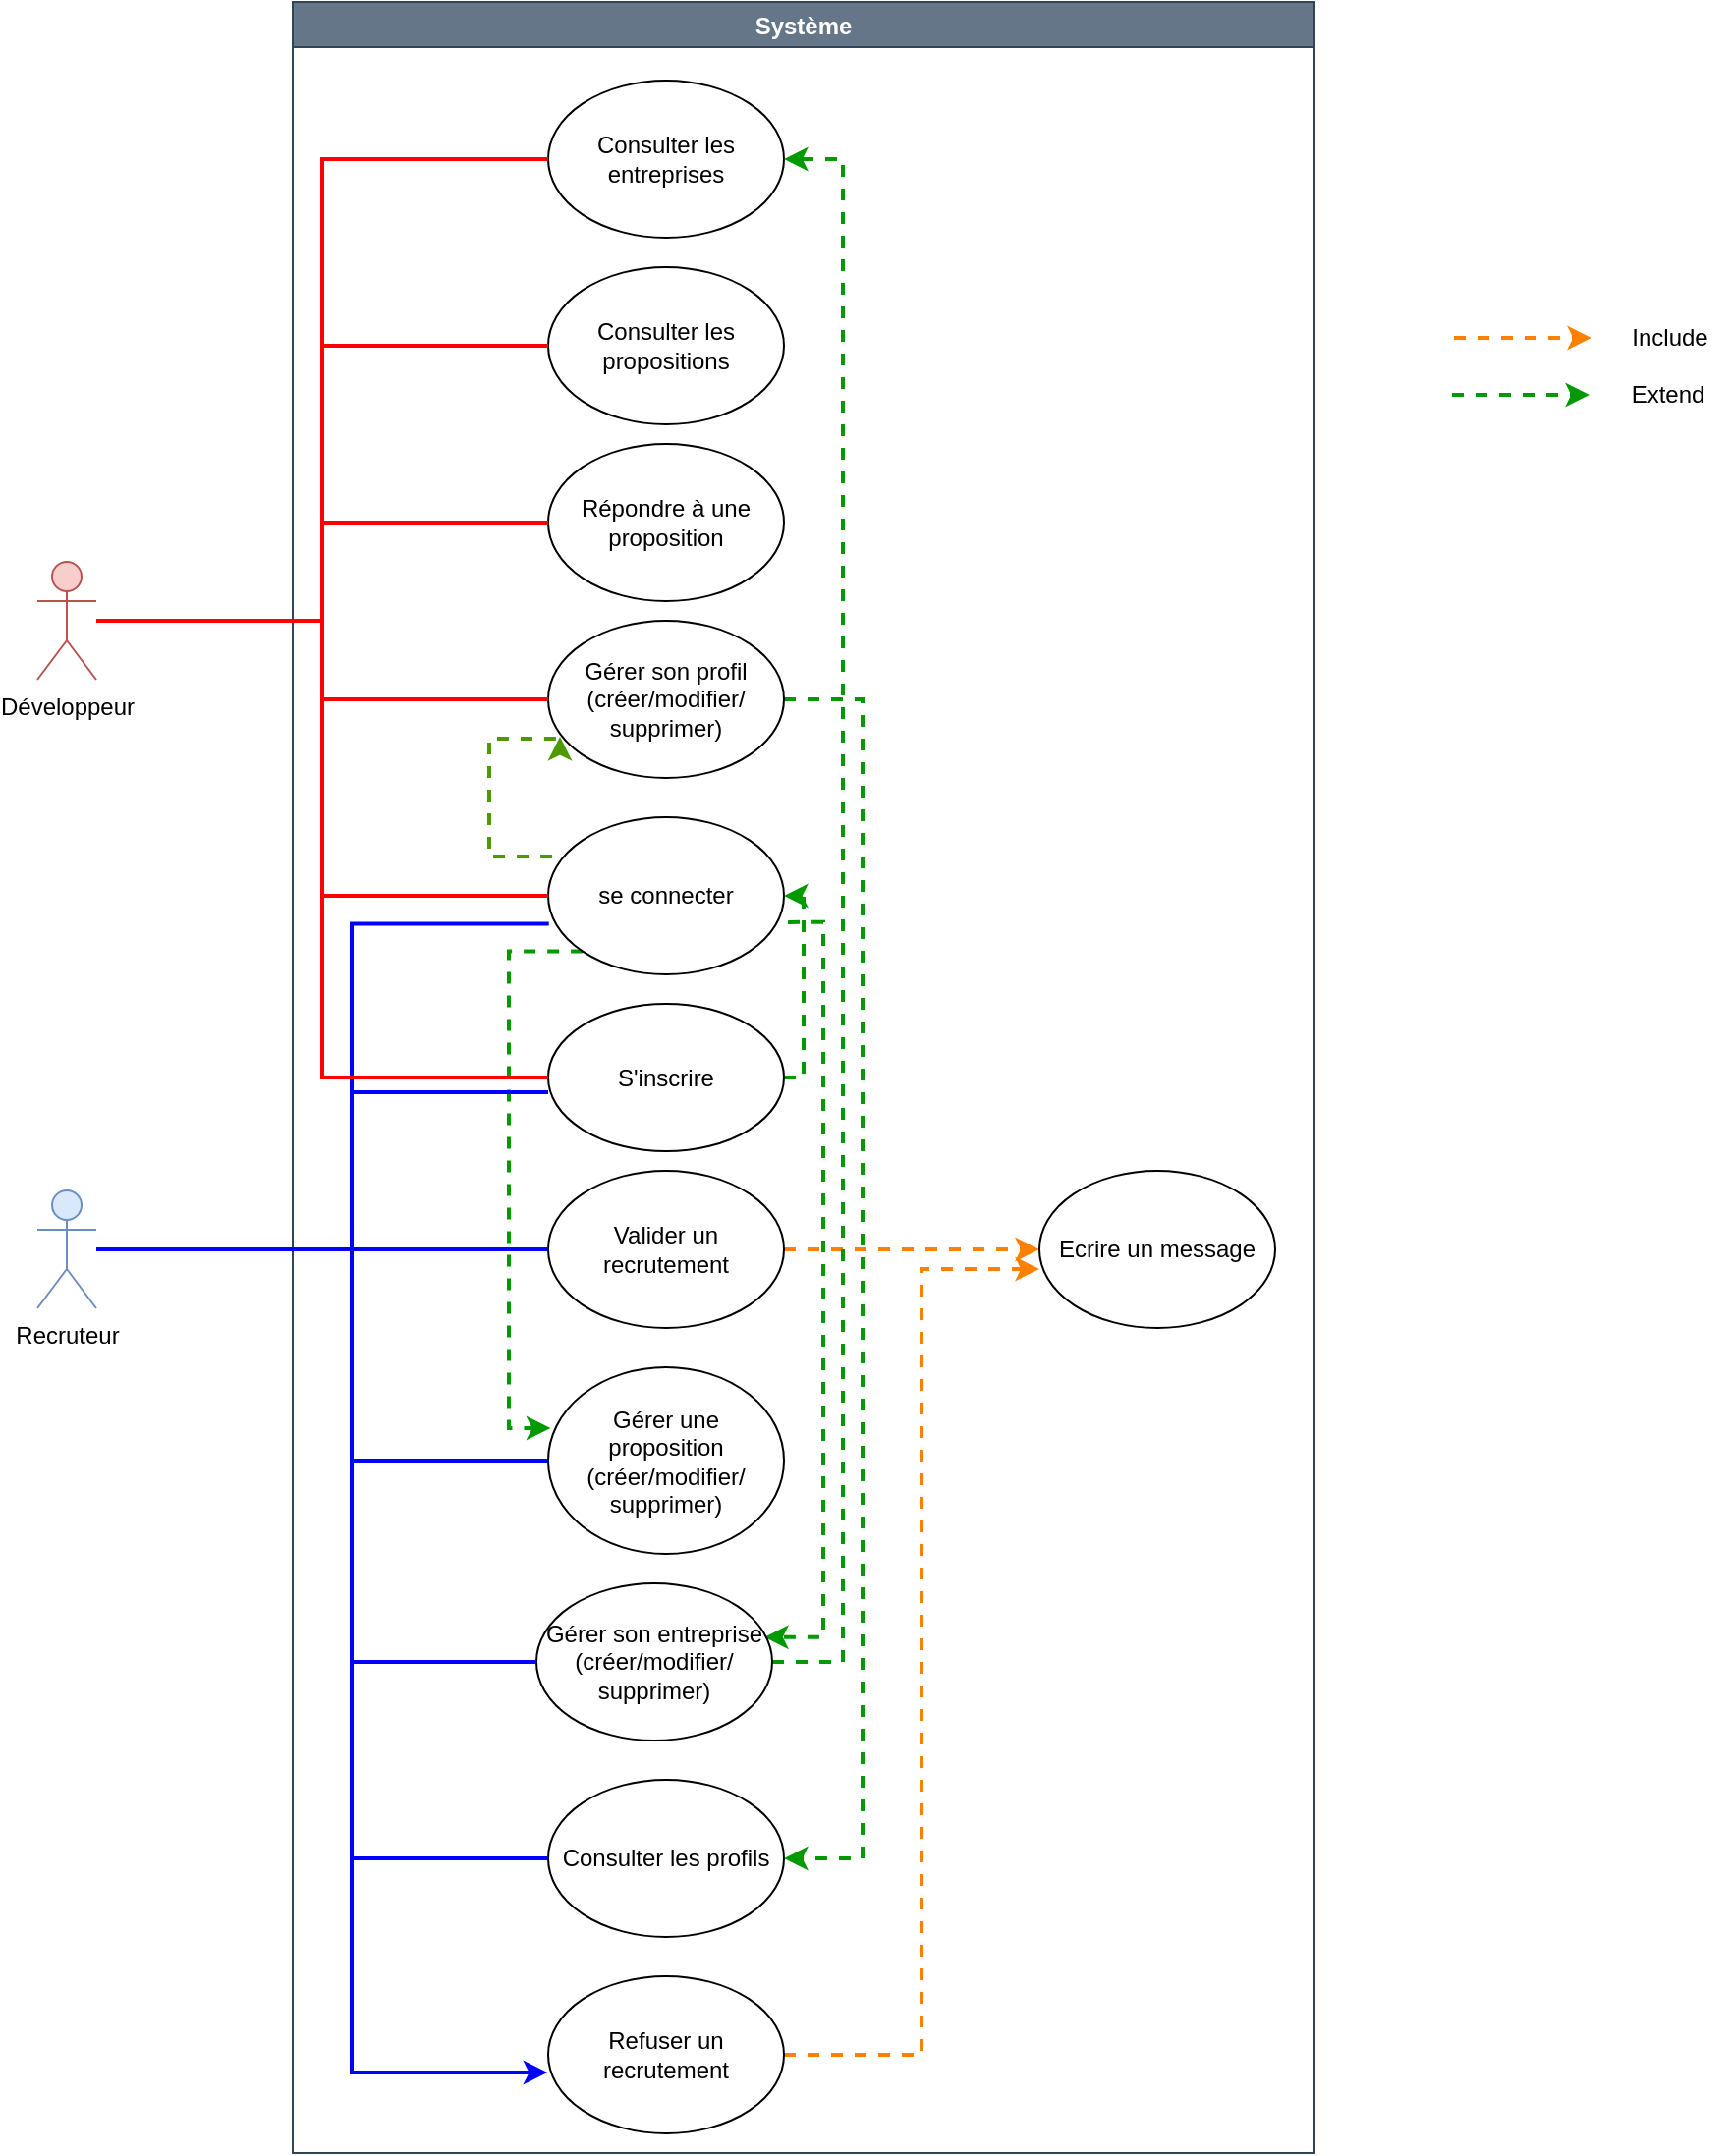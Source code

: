 <mxfile version="17.4.6" type="github">
  <diagram id="f9bO8bD8_3tNC-7nvVMG" name="Page-1">
    <mxGraphModel dx="1490" dy="581" grid="1" gridSize="10" guides="1" tooltips="1" connect="1" arrows="1" fold="1" page="1" pageScale="1" pageWidth="1169" pageHeight="1654" math="0" shadow="0">
      <root>
        <mxCell id="0" />
        <mxCell id="1" parent="0" />
        <mxCell id="xalwO71q9SZK32bKhefd-1" value="Système" style="swimlane;fillColor=#647687;fontColor=#ffffff;strokeColor=#314354;" parent="1" vertex="1">
          <mxGeometry x="230" y="65" width="520" height="1095" as="geometry" />
        </mxCell>
        <mxCell id="xalwO71q9SZK32bKhefd-2" value="Consulter les entreprises" style="ellipse;whiteSpace=wrap;html=1;" parent="xalwO71q9SZK32bKhefd-1" vertex="1">
          <mxGeometry x="130" y="40" width="120" height="80" as="geometry" />
        </mxCell>
        <mxCell id="xalwO71q9SZK32bKhefd-4" value="Répondre à une proposition" style="ellipse;whiteSpace=wrap;html=1;" parent="xalwO71q9SZK32bKhefd-1" vertex="1">
          <mxGeometry x="130" y="225" width="120" height="80" as="geometry" />
        </mxCell>
        <mxCell id="xalwO71q9SZK32bKhefd-5" style="edgeStyle=orthogonalEdgeStyle;rounded=0;orthogonalLoop=1;jettySize=auto;html=1;entryX=0.01;entryY=0.326;entryDx=0;entryDy=0;dashed=1;startArrow=none;startFill=0;endArrow=classic;endFill=1;strokeColor=#009900;strokeWidth=2;exitX=0;exitY=1;exitDx=0;exitDy=0;entryPerimeter=0;" parent="xalwO71q9SZK32bKhefd-1" source="xalwO71q9SZK32bKhefd-9" target="xalwO71q9SZK32bKhefd-6" edge="1">
          <mxGeometry relative="1" as="geometry">
            <Array as="points">
              <mxPoint x="110" y="483" />
              <mxPoint x="110" y="726" />
            </Array>
          </mxGeometry>
        </mxCell>
        <mxCell id="xalwO71q9SZK32bKhefd-6" value="Gérer une &lt;br&gt;proposition (créer/modifier/&lt;br&gt;supprimer)" style="ellipse;whiteSpace=wrap;html=1;" parent="xalwO71q9SZK32bKhefd-1" vertex="1">
          <mxGeometry x="130" y="695" width="120" height="95" as="geometry" />
        </mxCell>
        <mxCell id="xalwO71q9SZK32bKhefd-7" value="Consulter les profils" style="ellipse;whiteSpace=wrap;html=1;" parent="xalwO71q9SZK32bKhefd-1" vertex="1">
          <mxGeometry x="130" y="905" width="120" height="80" as="geometry" />
        </mxCell>
        <mxCell id="xalwO71q9SZK32bKhefd-8" style="edgeStyle=orthogonalEdgeStyle;rounded=0;orthogonalLoop=1;jettySize=auto;html=1;entryX=0.05;entryY=0.737;entryDx=0;entryDy=0;entryPerimeter=0;dashed=1;startArrow=none;startFill=0;endArrow=classic;endFill=1;strokeColor=#4D9900;strokeWidth=2;exitX=0.017;exitY=0.25;exitDx=0;exitDy=0;exitPerimeter=0;" parent="xalwO71q9SZK32bKhefd-1" source="xalwO71q9SZK32bKhefd-9" target="xalwO71q9SZK32bKhefd-16" edge="1">
          <mxGeometry relative="1" as="geometry">
            <Array as="points">
              <mxPoint x="100" y="435" />
              <mxPoint x="100" y="375" />
            </Array>
          </mxGeometry>
        </mxCell>
        <mxCell id="xalwO71q9SZK32bKhefd-9" value="se connecter" style="ellipse;whiteSpace=wrap;html=1;" parent="xalwO71q9SZK32bKhefd-1" vertex="1">
          <mxGeometry x="130" y="415" width="120" height="80" as="geometry" />
        </mxCell>
        <mxCell id="xalwO71q9SZK32bKhefd-10" style="edgeStyle=orthogonalEdgeStyle;rounded=0;orthogonalLoop=1;jettySize=auto;html=1;entryX=1;entryY=0.5;entryDx=0;entryDy=0;endArrow=classic;endFill=1;strokeColor=#009900;strokeWidth=2;exitX=1;exitY=0.5;exitDx=0;exitDy=0;dashed=1;" parent="xalwO71q9SZK32bKhefd-1" source="xalwO71q9SZK32bKhefd-11" target="xalwO71q9SZK32bKhefd-9" edge="1">
          <mxGeometry relative="1" as="geometry">
            <Array as="points">
              <mxPoint x="260" y="548" />
              <mxPoint x="260" y="455" />
            </Array>
          </mxGeometry>
        </mxCell>
        <mxCell id="xalwO71q9SZK32bKhefd-11" value="S&#39;inscrire" style="ellipse;whiteSpace=wrap;html=1;" parent="xalwO71q9SZK32bKhefd-1" vertex="1">
          <mxGeometry x="130" y="510" width="120" height="75" as="geometry" />
        </mxCell>
        <mxCell id="-RIVANu8tJtZHNl3kSJt-11" style="edgeStyle=orthogonalEdgeStyle;rounded=0;orthogonalLoop=1;jettySize=auto;html=1;entryX=0;entryY=0.5;entryDx=0;entryDy=0;dashed=1;strokeColor=#FF8000;strokeWidth=2;" edge="1" parent="xalwO71q9SZK32bKhefd-1" source="xalwO71q9SZK32bKhefd-14" target="-RIVANu8tJtZHNl3kSJt-10">
          <mxGeometry relative="1" as="geometry" />
        </mxCell>
        <mxCell id="xalwO71q9SZK32bKhefd-14" value="Valider un recrutement" style="ellipse;whiteSpace=wrap;html=1;" parent="xalwO71q9SZK32bKhefd-1" vertex="1">
          <mxGeometry x="130" y="595" width="120" height="80" as="geometry" />
        </mxCell>
        <mxCell id="xalwO71q9SZK32bKhefd-15" style="edgeStyle=orthogonalEdgeStyle;rounded=0;orthogonalLoop=1;jettySize=auto;html=1;exitX=1;exitY=0.5;exitDx=0;exitDy=0;entryX=1;entryY=0.5;entryDx=0;entryDy=0;dashed=1;startArrow=none;startFill=0;endArrow=classic;endFill=1;strokeColor=#009900;strokeWidth=2;" parent="xalwO71q9SZK32bKhefd-1" source="xalwO71q9SZK32bKhefd-16" target="xalwO71q9SZK32bKhefd-7" edge="1">
          <mxGeometry relative="1" as="geometry">
            <Array as="points">
              <mxPoint x="290" y="355" />
              <mxPoint x="290" y="945" />
            </Array>
          </mxGeometry>
        </mxCell>
        <mxCell id="xalwO71q9SZK32bKhefd-16" value="Gérer son profil&lt;br&gt;(créer/modifier/&lt;br&gt;supprimer)" style="ellipse;whiteSpace=wrap;html=1;" parent="xalwO71q9SZK32bKhefd-1" vertex="1">
          <mxGeometry x="130" y="315" width="120" height="80" as="geometry" />
        </mxCell>
        <mxCell id="xalwO71q9SZK32bKhefd-17" style="edgeStyle=orthogonalEdgeStyle;rounded=0;orthogonalLoop=1;jettySize=auto;html=1;entryX=1;entryY=0.5;entryDx=0;entryDy=0;startArrow=none;startFill=0;endArrow=classic;endFill=1;strokeColor=#009900;strokeWidth=2;dashed=1;" parent="xalwO71q9SZK32bKhefd-1" source="xalwO71q9SZK32bKhefd-19" target="xalwO71q9SZK32bKhefd-2" edge="1">
          <mxGeometry relative="1" as="geometry">
            <Array as="points">
              <mxPoint x="280" y="845" />
              <mxPoint x="280" y="80" />
            </Array>
          </mxGeometry>
        </mxCell>
        <mxCell id="xalwO71q9SZK32bKhefd-18" style="edgeStyle=orthogonalEdgeStyle;rounded=0;orthogonalLoop=1;jettySize=auto;html=1;entryX=0.967;entryY=0.342;entryDx=0;entryDy=0;entryPerimeter=0;dashed=1;startArrow=none;startFill=0;endArrow=classic;endFill=1;strokeColor=#009900;strokeWidth=2;exitX=1.017;exitY=0.668;exitDx=0;exitDy=0;exitPerimeter=0;" parent="xalwO71q9SZK32bKhefd-1" source="xalwO71q9SZK32bKhefd-9" target="xalwO71q9SZK32bKhefd-19" edge="1">
          <mxGeometry relative="1" as="geometry">
            <Array as="points">
              <mxPoint x="270" y="468" />
              <mxPoint x="270" y="832" />
            </Array>
          </mxGeometry>
        </mxCell>
        <mxCell id="xalwO71q9SZK32bKhefd-19" value="Gérer son entreprise&lt;br&gt;(créer/modifier/&lt;br&gt;supprimer)" style="ellipse;whiteSpace=wrap;html=1;" parent="xalwO71q9SZK32bKhefd-1" vertex="1">
          <mxGeometry x="124" y="805" width="120" height="80" as="geometry" />
        </mxCell>
        <mxCell id="xalwO71q9SZK32bKhefd-20" value="Consulter les propositions" style="ellipse;whiteSpace=wrap;html=1;" parent="xalwO71q9SZK32bKhefd-1" vertex="1">
          <mxGeometry x="130" y="135" width="120" height="80" as="geometry" />
        </mxCell>
        <mxCell id="-RIVANu8tJtZHNl3kSJt-12" style="edgeStyle=orthogonalEdgeStyle;rounded=0;orthogonalLoop=1;jettySize=auto;html=1;exitX=1;exitY=0.5;exitDx=0;exitDy=0;entryX=0;entryY=0.625;entryDx=0;entryDy=0;entryPerimeter=0;dashed=1;strokeColor=#FF8000;strokeWidth=2;" edge="1" parent="xalwO71q9SZK32bKhefd-1" source="-RIVANu8tJtZHNl3kSJt-6" target="-RIVANu8tJtZHNl3kSJt-10">
          <mxGeometry relative="1" as="geometry">
            <Array as="points">
              <mxPoint x="320" y="1045" />
              <mxPoint x="320" y="645" />
            </Array>
          </mxGeometry>
        </mxCell>
        <mxCell id="-RIVANu8tJtZHNl3kSJt-6" value="Refuser un recrutement" style="ellipse;whiteSpace=wrap;html=1;" vertex="1" parent="xalwO71q9SZK32bKhefd-1">
          <mxGeometry x="130" y="1005" width="120" height="80" as="geometry" />
        </mxCell>
        <mxCell id="-RIVANu8tJtZHNl3kSJt-10" value="Ecrire un message" style="ellipse;whiteSpace=wrap;html=1;" vertex="1" parent="xalwO71q9SZK32bKhefd-1">
          <mxGeometry x="380" y="595" width="120" height="80" as="geometry" />
        </mxCell>
        <mxCell id="xalwO71q9SZK32bKhefd-27" style="edgeStyle=orthogonalEdgeStyle;rounded=0;orthogonalLoop=1;jettySize=auto;html=1;entryX=0;entryY=0.6;entryDx=0;entryDy=0;entryPerimeter=0;endArrow=none;endFill=0;strokeColor=#0000FF;strokeWidth=2;" parent="1" source="xalwO71q9SZK32bKhefd-33" target="xalwO71q9SZK32bKhefd-11" edge="1">
          <mxGeometry relative="1" as="geometry">
            <Array as="points">
              <mxPoint x="260" y="700" />
              <mxPoint x="260" y="620" />
            </Array>
          </mxGeometry>
        </mxCell>
        <mxCell id="xalwO71q9SZK32bKhefd-28" style="edgeStyle=orthogonalEdgeStyle;rounded=0;orthogonalLoop=1;jettySize=auto;html=1;entryX=0.003;entryY=0.678;entryDx=0;entryDy=0;entryPerimeter=0;endArrow=none;endFill=0;strokeColor=#0000FF;strokeWidth=2;startArrow=none;startFill=0;" parent="1" source="xalwO71q9SZK32bKhefd-33" target="xalwO71q9SZK32bKhefd-9" edge="1">
          <mxGeometry relative="1" as="geometry">
            <Array as="points">
              <mxPoint x="260" y="700" />
              <mxPoint x="260" y="534" />
            </Array>
          </mxGeometry>
        </mxCell>
        <mxCell id="xalwO71q9SZK32bKhefd-29" style="edgeStyle=orthogonalEdgeStyle;rounded=0;orthogonalLoop=1;jettySize=auto;html=1;startArrow=none;startFill=0;endArrow=none;endFill=0;strokeColor=#0000FF;strokeWidth=2;" parent="1" source="xalwO71q9SZK32bKhefd-33" target="xalwO71q9SZK32bKhefd-14" edge="1">
          <mxGeometry relative="1" as="geometry" />
        </mxCell>
        <mxCell id="xalwO71q9SZK32bKhefd-30" style="edgeStyle=orthogonalEdgeStyle;rounded=0;orthogonalLoop=1;jettySize=auto;html=1;entryX=0;entryY=0.5;entryDx=0;entryDy=0;startArrow=none;startFill=0;endArrow=none;endFill=0;strokeColor=#0000FF;strokeWidth=2;" parent="1" source="xalwO71q9SZK32bKhefd-33" target="xalwO71q9SZK32bKhefd-6" edge="1">
          <mxGeometry relative="1" as="geometry">
            <Array as="points">
              <mxPoint x="260" y="700" />
              <mxPoint x="260" y="808" />
            </Array>
          </mxGeometry>
        </mxCell>
        <mxCell id="xalwO71q9SZK32bKhefd-31" style="edgeStyle=orthogonalEdgeStyle;rounded=0;orthogonalLoop=1;jettySize=auto;html=1;entryX=0;entryY=0.5;entryDx=0;entryDy=0;startArrow=none;startFill=0;endArrow=none;endFill=0;strokeColor=#0000FF;strokeWidth=2;" parent="1" source="xalwO71q9SZK32bKhefd-33" target="xalwO71q9SZK32bKhefd-19" edge="1">
          <mxGeometry relative="1" as="geometry">
            <Array as="points">
              <mxPoint x="260" y="700" />
              <mxPoint x="260" y="910" />
            </Array>
          </mxGeometry>
        </mxCell>
        <mxCell id="xalwO71q9SZK32bKhefd-32" style="edgeStyle=orthogonalEdgeStyle;rounded=0;orthogonalLoop=1;jettySize=auto;html=1;entryX=0;entryY=0.5;entryDx=0;entryDy=0;startArrow=none;startFill=0;endArrow=none;endFill=0;strokeColor=#0000FF;strokeWidth=2;" parent="1" source="xalwO71q9SZK32bKhefd-33" target="xalwO71q9SZK32bKhefd-7" edge="1">
          <mxGeometry relative="1" as="geometry">
            <Array as="points">
              <mxPoint x="260" y="700" />
              <mxPoint x="260" y="1010" />
            </Array>
          </mxGeometry>
        </mxCell>
        <mxCell id="-RIVANu8tJtZHNl3kSJt-8" style="edgeStyle=orthogonalEdgeStyle;rounded=0;orthogonalLoop=1;jettySize=auto;html=1;entryX=-0.003;entryY=0.613;entryDx=0;entryDy=0;entryPerimeter=0;strokeColor=#0000FF;strokeWidth=2;" edge="1" parent="1" source="xalwO71q9SZK32bKhefd-33" target="-RIVANu8tJtZHNl3kSJt-6">
          <mxGeometry relative="1" as="geometry">
            <Array as="points">
              <mxPoint x="260" y="700" />
              <mxPoint x="260" y="1119" />
            </Array>
          </mxGeometry>
        </mxCell>
        <mxCell id="xalwO71q9SZK32bKhefd-33" value="Recruteur" style="shape=umlActor;verticalLabelPosition=bottom;verticalAlign=top;html=1;outlineConnect=0;fillColor=#dae8fc;strokeColor=#6c8ebf;" parent="1" vertex="1">
          <mxGeometry x="100" y="670" width="30" height="60" as="geometry" />
        </mxCell>
        <mxCell id="xalwO71q9SZK32bKhefd-34" style="edgeStyle=orthogonalEdgeStyle;rounded=0;orthogonalLoop=1;jettySize=auto;html=1;entryX=0;entryY=0.5;entryDx=0;entryDy=0;strokeColor=#FF0000;strokeWidth=2;endArrow=none;endFill=0;" parent="1" source="xalwO71q9SZK32bKhefd-40" target="xalwO71q9SZK32bKhefd-2" edge="1">
          <mxGeometry relative="1" as="geometry" />
        </mxCell>
        <mxCell id="xalwO71q9SZK32bKhefd-35" style="edgeStyle=orthogonalEdgeStyle;rounded=0;orthogonalLoop=1;jettySize=auto;html=1;entryX=0;entryY=0.5;entryDx=0;entryDy=0;endArrow=none;endFill=0;strokeColor=#FF0000;strokeWidth=2;" parent="1" source="xalwO71q9SZK32bKhefd-40" target="xalwO71q9SZK32bKhefd-20" edge="1">
          <mxGeometry relative="1" as="geometry" />
        </mxCell>
        <mxCell id="xalwO71q9SZK32bKhefd-36" style="edgeStyle=orthogonalEdgeStyle;rounded=0;orthogonalLoop=1;jettySize=auto;html=1;entryX=0;entryY=0.5;entryDx=0;entryDy=0;endArrow=none;endFill=0;strokeColor=#FF0000;strokeWidth=2;" parent="1" source="xalwO71q9SZK32bKhefd-40" target="xalwO71q9SZK32bKhefd-4" edge="1">
          <mxGeometry relative="1" as="geometry" />
        </mxCell>
        <mxCell id="xalwO71q9SZK32bKhefd-37" style="edgeStyle=orthogonalEdgeStyle;rounded=0;orthogonalLoop=1;jettySize=auto;html=1;entryX=0;entryY=0.5;entryDx=0;entryDy=0;endArrow=none;endFill=0;strokeColor=#FF0000;strokeWidth=2;" parent="1" source="xalwO71q9SZK32bKhefd-40" target="xalwO71q9SZK32bKhefd-16" edge="1">
          <mxGeometry relative="1" as="geometry" />
        </mxCell>
        <mxCell id="xalwO71q9SZK32bKhefd-38" style="edgeStyle=orthogonalEdgeStyle;rounded=0;orthogonalLoop=1;jettySize=auto;html=1;entryX=0;entryY=0.5;entryDx=0;entryDy=0;endArrow=none;endFill=0;strokeColor=#FF0000;strokeWidth=2;" parent="1" source="xalwO71q9SZK32bKhefd-40" target="xalwO71q9SZK32bKhefd-9" edge="1">
          <mxGeometry relative="1" as="geometry" />
        </mxCell>
        <mxCell id="xalwO71q9SZK32bKhefd-39" style="edgeStyle=orthogonalEdgeStyle;rounded=0;orthogonalLoop=1;jettySize=auto;html=1;entryX=0;entryY=0.5;entryDx=0;entryDy=0;endArrow=none;endFill=0;strokeColor=#FF0000;strokeWidth=2;" parent="1" source="xalwO71q9SZK32bKhefd-40" target="xalwO71q9SZK32bKhefd-11" edge="1">
          <mxGeometry relative="1" as="geometry" />
        </mxCell>
        <mxCell id="xalwO71q9SZK32bKhefd-40" value="Développeur" style="shape=umlActor;verticalLabelPosition=bottom;verticalAlign=top;html=1;outlineConnect=0;fillColor=#f8cecc;strokeColor=#b85450;strokeWidth=1;" parent="1" vertex="1">
          <mxGeometry x="100" y="350" width="30" height="60" as="geometry" />
        </mxCell>
        <mxCell id="-RIVANu8tJtZHNl3kSJt-2" value="" style="endArrow=classic;html=1;rounded=0;strokeWidth=2;strokeColor=#FF8000;dashed=1;" edge="1" parent="1">
          <mxGeometry width="50" height="50" relative="1" as="geometry">
            <mxPoint x="821" y="236" as="sourcePoint" />
            <mxPoint x="891" y="236" as="targetPoint" />
          </mxGeometry>
        </mxCell>
        <mxCell id="-RIVANu8tJtZHNl3kSJt-3" value="Include" style="text;html=1;strokeColor=none;fillColor=none;align=center;verticalAlign=middle;whiteSpace=wrap;rounded=0;" vertex="1" parent="1">
          <mxGeometry x="901" y="221" width="60" height="30" as="geometry" />
        </mxCell>
        <mxCell id="-RIVANu8tJtZHNl3kSJt-4" value="" style="endArrow=classic;html=1;rounded=0;strokeWidth=2;strokeColor=#009900;dashed=1;" edge="1" parent="1">
          <mxGeometry width="50" height="50" relative="1" as="geometry">
            <mxPoint x="820" y="265" as="sourcePoint" />
            <mxPoint x="890" y="265" as="targetPoint" />
          </mxGeometry>
        </mxCell>
        <mxCell id="-RIVANu8tJtZHNl3kSJt-5" value="Extend" style="text;html=1;strokeColor=none;fillColor=none;align=center;verticalAlign=middle;whiteSpace=wrap;rounded=0;" vertex="1" parent="1">
          <mxGeometry x="900" y="250" width="60" height="30" as="geometry" />
        </mxCell>
      </root>
    </mxGraphModel>
  </diagram>
</mxfile>
